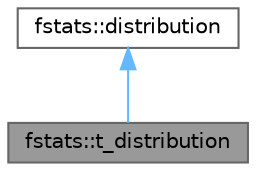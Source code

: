 digraph "fstats::t_distribution"
{
 // LATEX_PDF_SIZE
  bgcolor="transparent";
  edge [fontname=Helvetica,fontsize=10,labelfontname=Helvetica,labelfontsize=10];
  node [fontname=Helvetica,fontsize=10,shape=box,height=0.2,width=0.4];
  Node1 [label="fstats::t_distribution",height=0.2,width=0.4,color="gray40", fillcolor="grey60", style="filled", fontcolor="black",tooltip="Defines Student's T-Distribution."];
  Node2 -> Node1 [dir="back",color="steelblue1",style="solid"];
  Node2 [label="fstats::distribution",height=0.2,width=0.4,color="gray40", fillcolor="white", style="filled",URL="$structfstats_1_1distribution.html",tooltip="Defines a probability distribution."];
}
